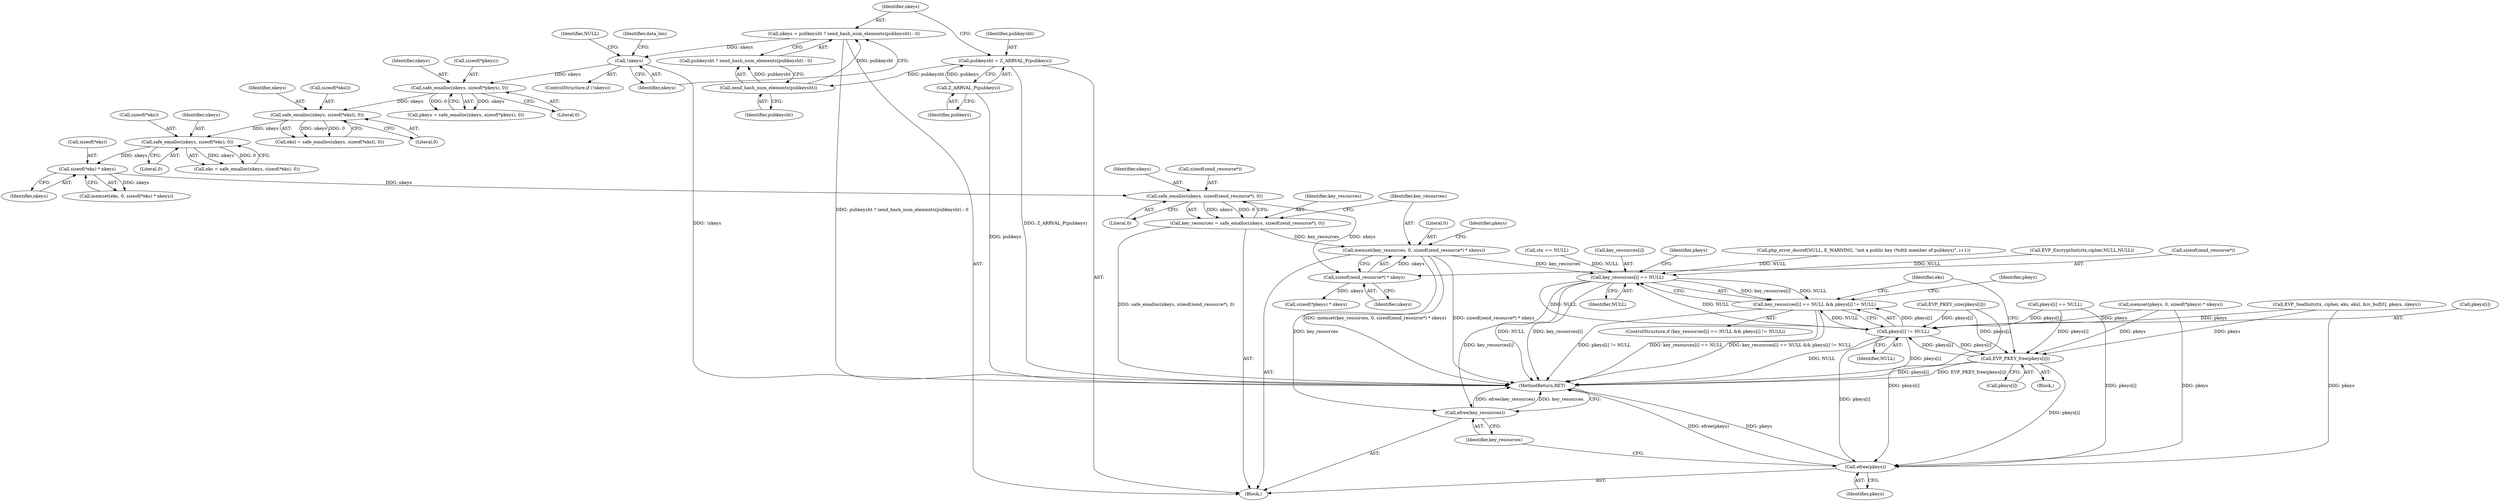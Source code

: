 digraph "0_php_73cabfedf519298e1a11192699f44d53c529315e@API" {
"1000265" [label="(Call,memset(key_resources, 0, sizeof(zend_resource*) * nkeys))"];
"1000258" [label="(Call,key_resources = safe_emalloc(nkeys, sizeof(zend_resource*), 0))"];
"1000260" [label="(Call,safe_emalloc(nkeys, sizeof(zend_resource*), 0))"];
"1000253" [label="(Call,sizeof(*eks) * nkeys)"];
"1000244" [label="(Call,safe_emalloc(nkeys, sizeof(*eks), 0))"];
"1000236" [label="(Call,safe_emalloc(nkeys, sizeof(*eksl), 0))"];
"1000228" [label="(Call,safe_emalloc(nkeys, sizeof(*pkeys), 0))"];
"1000177" [label="(Call,!nkeys)"];
"1000169" [label="(Call,nkeys = pubkeysht ? zend_hash_num_elements(pubkeysht) : 0)"];
"1000173" [label="(Call,zend_hash_num_elements(pubkeysht))"];
"1000165" [label="(Call,pubkeysht = Z_ARRVAL_P(pubkeys))"];
"1000167" [label="(Call,Z_ARRVAL_P(pubkeys))"];
"1000268" [label="(Call,sizeof(zend_resource*) * nkeys)"];
"1000503" [label="(Call,key_resources[i] == NULL)"];
"1000502" [label="(Call,key_resources[i] == NULL && pkeys[i] != NULL)"];
"1000508" [label="(Call,pkeys[i] != NULL)"];
"1000514" [label="(Call,EVP_PKEY_free(pkeys[i]))"];
"1000531" [label="(Call,efree(pkeys))"];
"1000533" [label="(Call,efree(key_resources))"];
"1000168" [label="(Identifier,pubkeys)"];
"1000268" [label="(Call,sizeof(zend_resource*) * nkeys)"];
"1000260" [label="(Call,safe_emalloc(nkeys, sizeof(zend_resource*), 0))"];
"1000269" [label="(Call,sizeof(zend_resource*))"];
"1000228" [label="(Call,safe_emalloc(nkeys, sizeof(*pkeys), 0))"];
"1000246" [label="(Call,sizeof(*eks))"];
"1000333" [label="(Call,ctx == NULL)"];
"1000254" [label="(Call,sizeof(*eks))"];
"1000234" [label="(Call,eksl = safe_emalloc(nkeys, sizeof(*eksl), 0))"];
"1000245" [label="(Identifier,nkeys)"];
"1000512" [label="(Identifier,NULL)"];
"1000261" [label="(Identifier,nkeys)"];
"1000501" [label="(ControlStructure,if (key_resources[i] == NULL && pkeys[i] != NULL))"];
"1000533" [label="(Call,efree(key_resources))"];
"1000176" [label="(ControlStructure,if (!nkeys))"];
"1000275" [label="(Call,sizeof(*pkeys) * nkeys)"];
"1000229" [label="(Identifier,nkeys)"];
"1000249" [label="(Literal,0)"];
"1000253" [label="(Call,sizeof(*eks) * nkeys)"];
"1000516" [label="(Identifier,pkeys)"];
"1000236" [label="(Call,safe_emalloc(nkeys, sizeof(*eksl), 0))"];
"1000169" [label="(Call,nkeys = pubkeysht ? zend_hash_num_elements(pubkeysht) : 0)"];
"1000504" [label="(Call,key_resources[i])"];
"1000508" [label="(Call,pkeys[i] != NULL)"];
"1000320" [label="(Call,EVP_PKEY_size(pkeys[i]))"];
"1000515" [label="(Call,pkeys[i])"];
"1000271" [label="(Identifier,nkeys)"];
"1000226" [label="(Call,pkeys = safe_emalloc(nkeys, sizeof(*pkeys), 0))"];
"1000174" [label="(Identifier,pubkeysht)"];
"1000520" [label="(Identifier,eks)"];
"1000503" [label="(Call,key_resources[i] == NULL)"];
"1000171" [label="(Call,pubkeysht ? zend_hash_num_elements(pubkeysht) : 0)"];
"1000233" [label="(Literal,0)"];
"1000170" [label="(Identifier,nkeys)"];
"1000237" [label="(Identifier,nkeys)"];
"1000166" [label="(Identifier,pubkeysht)"];
"1000509" [label="(Call,pkeys[i])"];
"1000241" [label="(Literal,0)"];
"1000257" [label="(Identifier,nkeys)"];
"1000259" [label="(Identifier,key_resources)"];
"1000265" [label="(Call,memset(key_resources, 0, sizeof(zend_resource*) * nkeys))"];
"1000510" [label="(Identifier,pkeys)"];
"1000178" [label="(Identifier,nkeys)"];
"1000514" [label="(Call,EVP_PKEY_free(pkeys[i]))"];
"1000262" [label="(Call,sizeof(zend_resource*))"];
"1000181" [label="(Identifier,NULL)"];
"1000299" [label="(Call,pkeys[i] == NULL)"];
"1000267" [label="(Literal,0)"];
"1000535" [label="(MethodReturn,RET)"];
"1000244" [label="(Call,safe_emalloc(nkeys, sizeof(*eks), 0))"];
"1000186" [label="(Identifier,data_len)"];
"1000177" [label="(Call,!nkeys)"];
"1000305" [label="(Call,php_error_docref(NULL, E_WARNING, \"not a public key (%dth member of pubkeys)\", i+1))"];
"1000337" [label="(Call,EVP_EncryptInit(ctx,cipher,NULL,NULL))"];
"1000242" [label="(Call,eks = safe_emalloc(nkeys, sizeof(*eks), 0))"];
"1000272" [label="(Call,memset(pkeys, 0, sizeof(*pkeys) * nkeys))"];
"1000250" [label="(Call,memset(eks, 0, sizeof(*eks) * nkeys))"];
"1000534" [label="(Identifier,key_resources)"];
"1000264" [label="(Literal,0)"];
"1000173" [label="(Call,zend_hash_num_elements(pubkeysht))"];
"1000258" [label="(Call,key_resources = safe_emalloc(nkeys, sizeof(zend_resource*), 0))"];
"1000238" [label="(Call,sizeof(*eksl))"];
"1000165" [label="(Call,pubkeysht = Z_ARRVAL_P(pubkeys))"];
"1000507" [label="(Identifier,NULL)"];
"1000359" [label="(Call,EVP_SealInit(ctx, cipher, eks, eksl, &iv_buf[0], pkeys, nkeys))"];
"1000105" [label="(Block,)"];
"1000273" [label="(Identifier,pkeys)"];
"1000230" [label="(Call,sizeof(*pkeys))"];
"1000266" [label="(Identifier,key_resources)"];
"1000167" [label="(Call,Z_ARRVAL_P(pubkeys))"];
"1000513" [label="(Block,)"];
"1000502" [label="(Call,key_resources[i] == NULL && pkeys[i] != NULL)"];
"1000532" [label="(Identifier,pkeys)"];
"1000531" [label="(Call,efree(pkeys))"];
"1000265" -> "1000105"  [label="AST: "];
"1000265" -> "1000268"  [label="CFG: "];
"1000266" -> "1000265"  [label="AST: "];
"1000267" -> "1000265"  [label="AST: "];
"1000268" -> "1000265"  [label="AST: "];
"1000273" -> "1000265"  [label="CFG: "];
"1000265" -> "1000535"  [label="DDG: memset(key_resources, 0, sizeof(zend_resource*) * nkeys)"];
"1000265" -> "1000535"  [label="DDG: sizeof(zend_resource*) * nkeys"];
"1000258" -> "1000265"  [label="DDG: key_resources"];
"1000268" -> "1000265"  [label="DDG: nkeys"];
"1000265" -> "1000503"  [label="DDG: key_resources"];
"1000265" -> "1000533"  [label="DDG: key_resources"];
"1000258" -> "1000105"  [label="AST: "];
"1000258" -> "1000260"  [label="CFG: "];
"1000259" -> "1000258"  [label="AST: "];
"1000260" -> "1000258"  [label="AST: "];
"1000266" -> "1000258"  [label="CFG: "];
"1000258" -> "1000535"  [label="DDG: safe_emalloc(nkeys, sizeof(zend_resource*), 0)"];
"1000260" -> "1000258"  [label="DDG: nkeys"];
"1000260" -> "1000258"  [label="DDG: 0"];
"1000260" -> "1000264"  [label="CFG: "];
"1000261" -> "1000260"  [label="AST: "];
"1000262" -> "1000260"  [label="AST: "];
"1000264" -> "1000260"  [label="AST: "];
"1000253" -> "1000260"  [label="DDG: nkeys"];
"1000260" -> "1000268"  [label="DDG: nkeys"];
"1000253" -> "1000250"  [label="AST: "];
"1000253" -> "1000257"  [label="CFG: "];
"1000254" -> "1000253"  [label="AST: "];
"1000257" -> "1000253"  [label="AST: "];
"1000250" -> "1000253"  [label="CFG: "];
"1000253" -> "1000250"  [label="DDG: nkeys"];
"1000244" -> "1000253"  [label="DDG: nkeys"];
"1000244" -> "1000242"  [label="AST: "];
"1000244" -> "1000249"  [label="CFG: "];
"1000245" -> "1000244"  [label="AST: "];
"1000246" -> "1000244"  [label="AST: "];
"1000249" -> "1000244"  [label="AST: "];
"1000242" -> "1000244"  [label="CFG: "];
"1000244" -> "1000242"  [label="DDG: nkeys"];
"1000244" -> "1000242"  [label="DDG: 0"];
"1000236" -> "1000244"  [label="DDG: nkeys"];
"1000236" -> "1000234"  [label="AST: "];
"1000236" -> "1000241"  [label="CFG: "];
"1000237" -> "1000236"  [label="AST: "];
"1000238" -> "1000236"  [label="AST: "];
"1000241" -> "1000236"  [label="AST: "];
"1000234" -> "1000236"  [label="CFG: "];
"1000236" -> "1000234"  [label="DDG: nkeys"];
"1000236" -> "1000234"  [label="DDG: 0"];
"1000228" -> "1000236"  [label="DDG: nkeys"];
"1000228" -> "1000226"  [label="AST: "];
"1000228" -> "1000233"  [label="CFG: "];
"1000229" -> "1000228"  [label="AST: "];
"1000230" -> "1000228"  [label="AST: "];
"1000233" -> "1000228"  [label="AST: "];
"1000226" -> "1000228"  [label="CFG: "];
"1000228" -> "1000226"  [label="DDG: nkeys"];
"1000228" -> "1000226"  [label="DDG: 0"];
"1000177" -> "1000228"  [label="DDG: nkeys"];
"1000177" -> "1000176"  [label="AST: "];
"1000177" -> "1000178"  [label="CFG: "];
"1000178" -> "1000177"  [label="AST: "];
"1000181" -> "1000177"  [label="CFG: "];
"1000186" -> "1000177"  [label="CFG: "];
"1000177" -> "1000535"  [label="DDG: !nkeys"];
"1000169" -> "1000177"  [label="DDG: nkeys"];
"1000169" -> "1000105"  [label="AST: "];
"1000169" -> "1000171"  [label="CFG: "];
"1000170" -> "1000169"  [label="AST: "];
"1000171" -> "1000169"  [label="AST: "];
"1000178" -> "1000169"  [label="CFG: "];
"1000169" -> "1000535"  [label="DDG: pubkeysht ? zend_hash_num_elements(pubkeysht) : 0"];
"1000173" -> "1000169"  [label="DDG: pubkeysht"];
"1000173" -> "1000171"  [label="AST: "];
"1000173" -> "1000174"  [label="CFG: "];
"1000174" -> "1000173"  [label="AST: "];
"1000171" -> "1000173"  [label="CFG: "];
"1000173" -> "1000171"  [label="DDG: pubkeysht"];
"1000165" -> "1000173"  [label="DDG: pubkeysht"];
"1000165" -> "1000105"  [label="AST: "];
"1000165" -> "1000167"  [label="CFG: "];
"1000166" -> "1000165"  [label="AST: "];
"1000167" -> "1000165"  [label="AST: "];
"1000170" -> "1000165"  [label="CFG: "];
"1000165" -> "1000535"  [label="DDG: Z_ARRVAL_P(pubkeys)"];
"1000167" -> "1000165"  [label="DDG: pubkeys"];
"1000167" -> "1000168"  [label="CFG: "];
"1000168" -> "1000167"  [label="AST: "];
"1000167" -> "1000535"  [label="DDG: pubkeys"];
"1000268" -> "1000271"  [label="CFG: "];
"1000269" -> "1000268"  [label="AST: "];
"1000271" -> "1000268"  [label="AST: "];
"1000268" -> "1000275"  [label="DDG: nkeys"];
"1000503" -> "1000502"  [label="AST: "];
"1000503" -> "1000507"  [label="CFG: "];
"1000504" -> "1000503"  [label="AST: "];
"1000507" -> "1000503"  [label="AST: "];
"1000510" -> "1000503"  [label="CFG: "];
"1000502" -> "1000503"  [label="CFG: "];
"1000503" -> "1000535"  [label="DDG: NULL"];
"1000503" -> "1000535"  [label="DDG: key_resources[i]"];
"1000503" -> "1000502"  [label="DDG: key_resources[i]"];
"1000503" -> "1000502"  [label="DDG: NULL"];
"1000305" -> "1000503"  [label="DDG: NULL"];
"1000337" -> "1000503"  [label="DDG: NULL"];
"1000508" -> "1000503"  [label="DDG: NULL"];
"1000333" -> "1000503"  [label="DDG: NULL"];
"1000503" -> "1000508"  [label="DDG: NULL"];
"1000503" -> "1000533"  [label="DDG: key_resources[i]"];
"1000502" -> "1000501"  [label="AST: "];
"1000502" -> "1000508"  [label="CFG: "];
"1000508" -> "1000502"  [label="AST: "];
"1000516" -> "1000502"  [label="CFG: "];
"1000520" -> "1000502"  [label="CFG: "];
"1000502" -> "1000535"  [label="DDG: key_resources[i] == NULL"];
"1000502" -> "1000535"  [label="DDG: key_resources[i] == NULL && pkeys[i] != NULL"];
"1000502" -> "1000535"  [label="DDG: pkeys[i] != NULL"];
"1000508" -> "1000502"  [label="DDG: pkeys[i]"];
"1000508" -> "1000502"  [label="DDG: NULL"];
"1000508" -> "1000512"  [label="CFG: "];
"1000509" -> "1000508"  [label="AST: "];
"1000512" -> "1000508"  [label="AST: "];
"1000508" -> "1000535"  [label="DDG: pkeys[i]"];
"1000508" -> "1000535"  [label="DDG: NULL"];
"1000359" -> "1000508"  [label="DDG: pkeys"];
"1000514" -> "1000508"  [label="DDG: pkeys[i]"];
"1000299" -> "1000508"  [label="DDG: pkeys[i]"];
"1000272" -> "1000508"  [label="DDG: pkeys"];
"1000320" -> "1000508"  [label="DDG: pkeys[i]"];
"1000508" -> "1000514"  [label="DDG: pkeys[i]"];
"1000508" -> "1000531"  [label="DDG: pkeys[i]"];
"1000514" -> "1000513"  [label="AST: "];
"1000514" -> "1000515"  [label="CFG: "];
"1000515" -> "1000514"  [label="AST: "];
"1000520" -> "1000514"  [label="CFG: "];
"1000514" -> "1000535"  [label="DDG: EVP_PKEY_free(pkeys[i])"];
"1000514" -> "1000535"  [label="DDG: pkeys[i]"];
"1000359" -> "1000514"  [label="DDG: pkeys"];
"1000299" -> "1000514"  [label="DDG: pkeys[i]"];
"1000272" -> "1000514"  [label="DDG: pkeys"];
"1000320" -> "1000514"  [label="DDG: pkeys[i]"];
"1000514" -> "1000531"  [label="DDG: pkeys[i]"];
"1000531" -> "1000105"  [label="AST: "];
"1000531" -> "1000532"  [label="CFG: "];
"1000532" -> "1000531"  [label="AST: "];
"1000534" -> "1000531"  [label="CFG: "];
"1000531" -> "1000535"  [label="DDG: efree(pkeys)"];
"1000531" -> "1000535"  [label="DDG: pkeys"];
"1000359" -> "1000531"  [label="DDG: pkeys"];
"1000299" -> "1000531"  [label="DDG: pkeys[i]"];
"1000272" -> "1000531"  [label="DDG: pkeys"];
"1000320" -> "1000531"  [label="DDG: pkeys[i]"];
"1000533" -> "1000105"  [label="AST: "];
"1000533" -> "1000534"  [label="CFG: "];
"1000534" -> "1000533"  [label="AST: "];
"1000535" -> "1000533"  [label="CFG: "];
"1000533" -> "1000535"  [label="DDG: efree(key_resources)"];
"1000533" -> "1000535"  [label="DDG: key_resources"];
}

